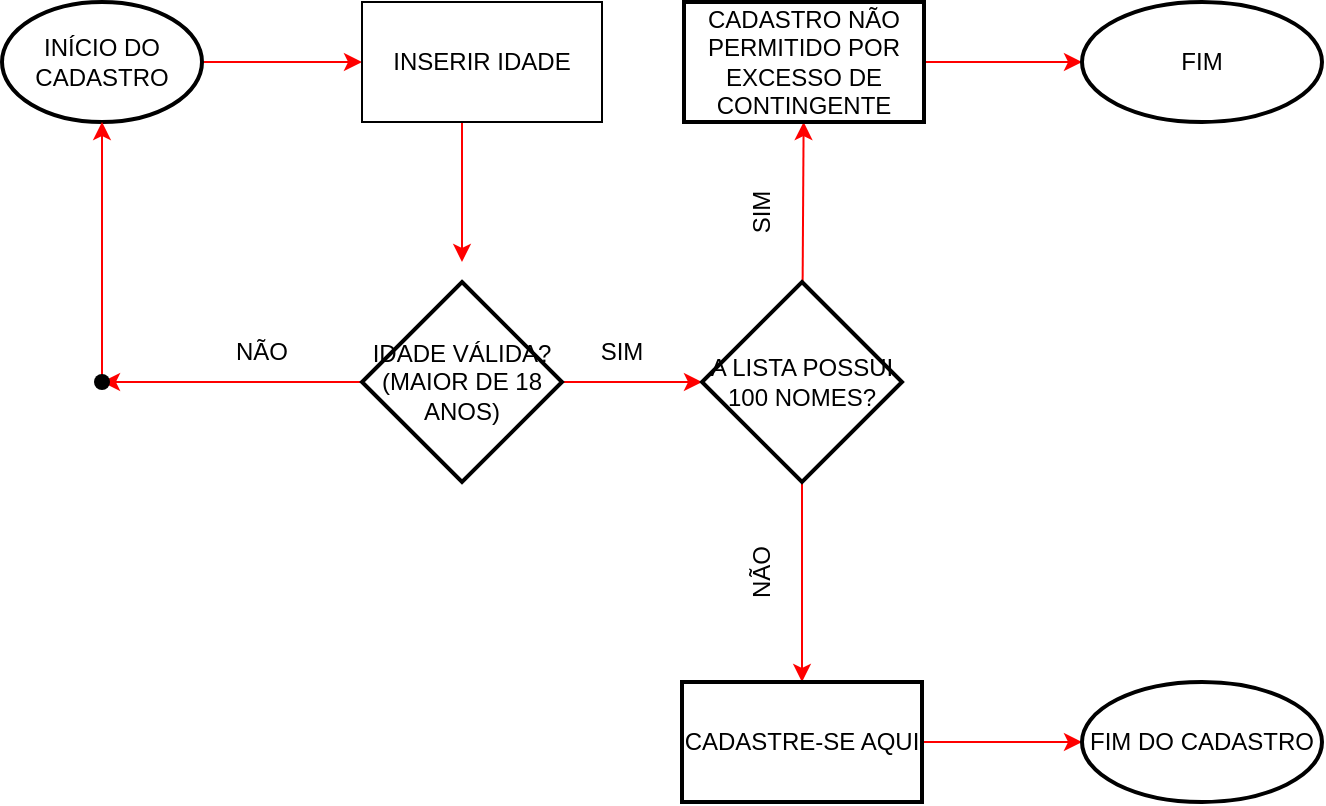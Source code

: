 <mxfile version="20.5.0" type="github">
  <diagram id="zRy4J0D4JqakwkJxswGj" name="Página-1">
    <mxGraphModel dx="1108" dy="460" grid="1" gridSize="10" guides="1" tooltips="1" connect="1" arrows="1" fold="1" page="1" pageScale="1" pageWidth="827" pageHeight="1169" math="0" shadow="0">
      <root>
        <mxCell id="0" />
        <mxCell id="1" parent="0" />
        <mxCell id="HuaAosr_Xlxfe8lv8KTU-9" value="" style="edgeStyle=orthogonalEdgeStyle;rounded=0;orthogonalLoop=1;jettySize=auto;html=1;strokeColor=#FF0000;" edge="1" parent="1" source="HuaAosr_Xlxfe8lv8KTU-2">
          <mxGeometry relative="1" as="geometry">
            <mxPoint x="200" y="40" as="targetPoint" />
          </mxGeometry>
        </mxCell>
        <mxCell id="HuaAosr_Xlxfe8lv8KTU-2" value="&lt;div&gt;INÍCIO DO CADASTRO&lt;/div&gt;" style="strokeWidth=2;html=1;shape=mxgraph.flowchart.start_1;whiteSpace=wrap;" vertex="1" parent="1">
          <mxGeometry x="20" y="10" width="100" height="60" as="geometry" />
        </mxCell>
        <mxCell id="HuaAosr_Xlxfe8lv8KTU-11" style="edgeStyle=orthogonalEdgeStyle;rounded=0;orthogonalLoop=1;jettySize=auto;html=1;exitX=0.5;exitY=1;exitDx=0;exitDy=0;strokeColor=#FF0000;" edge="1" parent="1">
          <mxGeometry relative="1" as="geometry">
            <mxPoint x="250" y="70" as="sourcePoint" />
            <mxPoint x="250" y="140" as="targetPoint" />
          </mxGeometry>
        </mxCell>
        <mxCell id="HuaAosr_Xlxfe8lv8KTU-16" value="" style="edgeStyle=none;rounded=0;orthogonalLoop=1;jettySize=auto;html=1;strokeColor=#FF0000;" edge="1" parent="1" source="HuaAosr_Xlxfe8lv8KTU-5" target="HuaAosr_Xlxfe8lv8KTU-15">
          <mxGeometry relative="1" as="geometry" />
        </mxCell>
        <mxCell id="HuaAosr_Xlxfe8lv8KTU-22" value="" style="edgeStyle=none;rounded=0;orthogonalLoop=1;jettySize=auto;html=1;strokeColor=#FF0000;" edge="1" parent="1" source="HuaAosr_Xlxfe8lv8KTU-5">
          <mxGeometry relative="1" as="geometry">
            <mxPoint x="370" y="200" as="targetPoint" />
          </mxGeometry>
        </mxCell>
        <mxCell id="HuaAosr_Xlxfe8lv8KTU-5" value="IDADE VÁLIDA? (MAIOR DE 18 ANOS)" style="strokeWidth=2;html=1;shape=mxgraph.flowchart.decision;whiteSpace=wrap;" vertex="1" parent="1">
          <mxGeometry x="200" y="150" width="100" height="100" as="geometry" />
        </mxCell>
        <mxCell id="HuaAosr_Xlxfe8lv8KTU-17" value="" style="edgeStyle=none;rounded=0;orthogonalLoop=1;jettySize=auto;html=1;strokeColor=#FF0000;" edge="1" parent="1" source="HuaAosr_Xlxfe8lv8KTU-15" target="HuaAosr_Xlxfe8lv8KTU-2">
          <mxGeometry relative="1" as="geometry" />
        </mxCell>
        <mxCell id="HuaAosr_Xlxfe8lv8KTU-15" value="" style="shape=waypoint;sketch=0;size=6;pointerEvents=1;points=[];fillColor=default;resizable=0;rotatable=0;perimeter=centerPerimeter;snapToPoint=1;strokeWidth=2;" vertex="1" parent="1">
          <mxGeometry x="50" y="180" width="40" height="40" as="geometry" />
        </mxCell>
        <mxCell id="HuaAosr_Xlxfe8lv8KTU-19" value="NÃO" style="text;html=1;strokeColor=none;fillColor=none;align=center;verticalAlign=middle;whiteSpace=wrap;rounded=0;" vertex="1" parent="1">
          <mxGeometry x="120" y="170" width="60" height="30" as="geometry" />
        </mxCell>
        <mxCell id="HuaAosr_Xlxfe8lv8KTU-20" value="INSERIR IDADE" style="rounded=0;whiteSpace=wrap;html=1;" vertex="1" parent="1">
          <mxGeometry x="200" y="10" width="120" height="60" as="geometry" />
        </mxCell>
        <mxCell id="HuaAosr_Xlxfe8lv8KTU-23" value="SIM" style="text;html=1;strokeColor=none;fillColor=none;align=center;verticalAlign=middle;whiteSpace=wrap;rounded=0;" vertex="1" parent="1">
          <mxGeometry x="300" y="170" width="60" height="30" as="geometry" />
        </mxCell>
        <mxCell id="HuaAosr_Xlxfe8lv8KTU-27" value="" style="edgeStyle=none;rounded=0;orthogonalLoop=1;jettySize=auto;html=1;strokeColor=#FF0000;" edge="1" parent="1" source="HuaAosr_Xlxfe8lv8KTU-25" target="HuaAosr_Xlxfe8lv8KTU-26">
          <mxGeometry relative="1" as="geometry" />
        </mxCell>
        <mxCell id="HuaAosr_Xlxfe8lv8KTU-32" value="" style="edgeStyle=none;rounded=0;orthogonalLoop=1;jettySize=auto;html=1;strokeColor=#FF0000;" edge="1" parent="1" source="HuaAosr_Xlxfe8lv8KTU-25" target="HuaAosr_Xlxfe8lv8KTU-31">
          <mxGeometry relative="1" as="geometry" />
        </mxCell>
        <mxCell id="HuaAosr_Xlxfe8lv8KTU-25" value="A LISTA POSSUI 100 NOMES?" style="strokeWidth=2;html=1;shape=mxgraph.flowchart.decision;whiteSpace=wrap;" vertex="1" parent="1">
          <mxGeometry x="370" y="150" width="100" height="100" as="geometry" />
        </mxCell>
        <mxCell id="HuaAosr_Xlxfe8lv8KTU-30" value="" style="edgeStyle=none;rounded=0;orthogonalLoop=1;jettySize=auto;html=1;strokeColor=#FF0000;" edge="1" parent="1" source="HuaAosr_Xlxfe8lv8KTU-26" target="HuaAosr_Xlxfe8lv8KTU-29">
          <mxGeometry relative="1" as="geometry" />
        </mxCell>
        <mxCell id="HuaAosr_Xlxfe8lv8KTU-26" value="CADASTRO NÃO PERMITIDO POR EXCESSO DE CONTINGENTE" style="whiteSpace=wrap;html=1;strokeWidth=2;" vertex="1" parent="1">
          <mxGeometry x="361" y="10" width="120" height="60" as="geometry" />
        </mxCell>
        <mxCell id="HuaAosr_Xlxfe8lv8KTU-28" value="SIM" style="text;html=1;strokeColor=none;fillColor=none;align=center;verticalAlign=middle;whiteSpace=wrap;rounded=0;rotation=270;" vertex="1" parent="1">
          <mxGeometry x="370" y="100" width="60" height="30" as="geometry" />
        </mxCell>
        <mxCell id="HuaAosr_Xlxfe8lv8KTU-29" value="FIM" style="ellipse;whiteSpace=wrap;html=1;strokeWidth=2;" vertex="1" parent="1">
          <mxGeometry x="560" y="10" width="120" height="60" as="geometry" />
        </mxCell>
        <mxCell id="HuaAosr_Xlxfe8lv8KTU-34" value="" style="edgeStyle=none;rounded=0;orthogonalLoop=1;jettySize=auto;html=1;strokeColor=#FF0000;" edge="1" parent="1" source="HuaAosr_Xlxfe8lv8KTU-31" target="HuaAosr_Xlxfe8lv8KTU-33">
          <mxGeometry relative="1" as="geometry" />
        </mxCell>
        <mxCell id="HuaAosr_Xlxfe8lv8KTU-31" value="CADASTRE-SE AQUI" style="whiteSpace=wrap;html=1;strokeWidth=2;" vertex="1" parent="1">
          <mxGeometry x="360" y="350" width="120" height="60" as="geometry" />
        </mxCell>
        <mxCell id="HuaAosr_Xlxfe8lv8KTU-33" value="FIM DO CADASTRO" style="ellipse;whiteSpace=wrap;html=1;strokeWidth=2;" vertex="1" parent="1">
          <mxGeometry x="560" y="350" width="120" height="60" as="geometry" />
        </mxCell>
        <mxCell id="HuaAosr_Xlxfe8lv8KTU-35" value="NÃO" style="text;html=1;strokeColor=none;fillColor=none;align=center;verticalAlign=middle;whiteSpace=wrap;rounded=0;rotation=270;" vertex="1" parent="1">
          <mxGeometry x="370" y="280" width="60" height="30" as="geometry" />
        </mxCell>
      </root>
    </mxGraphModel>
  </diagram>
</mxfile>
